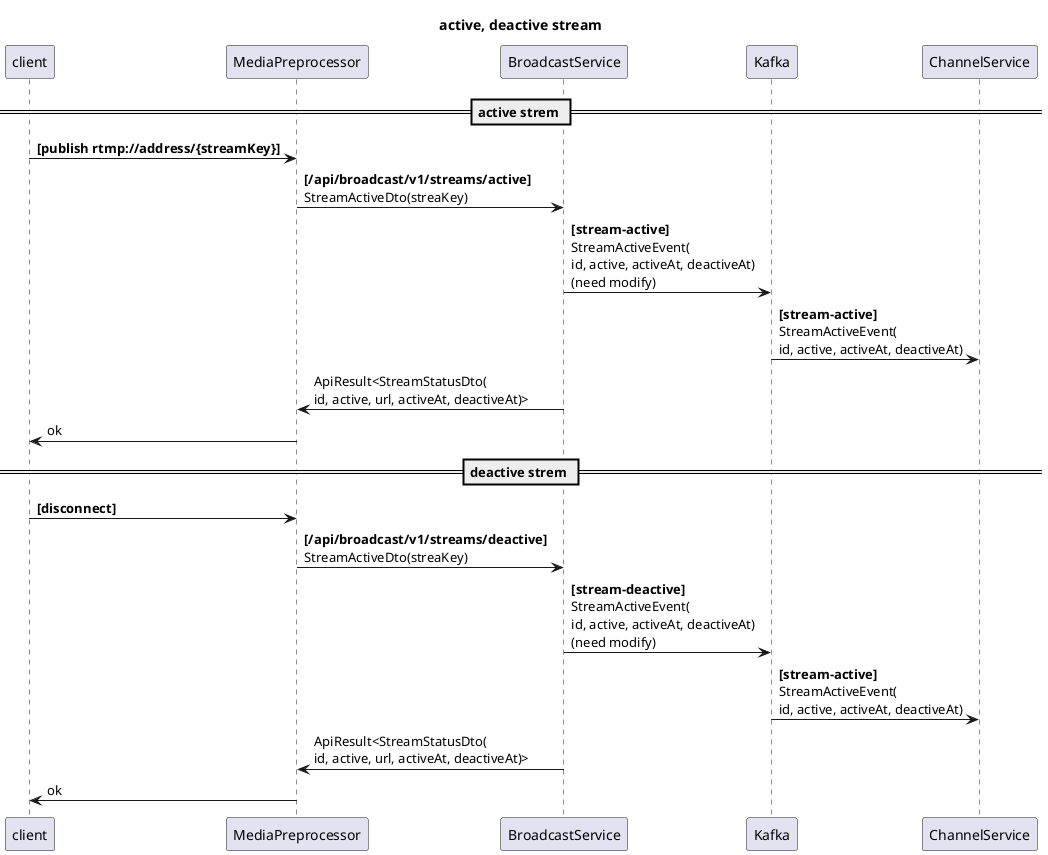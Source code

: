 @startuml "active_stream_sequence"

title "active, deactive stream"

participant client
participant MediaPreprocessor
participant BroadcastService
participant Kafka
participant ChannelService

== active strem ==

client -> MediaPreprocessor : <b>[publish rtmp://address/{streamKey}]

MediaPreprocessor -> BroadcastService : <b>[/api/broadcast/v1/streams/active]\nStreamActiveDto(streaKey)

BroadcastService -> Kafka : <b>[stream-active]\nStreamActiveEvent(\nid, active, activeAt, deactiveAt)\n(need modify)

Kafka -> ChannelService : <b>[stream-active]\nStreamActiveEvent(\nid, active, activeAt, deactiveAt)

MediaPreprocessor <- BroadcastService : ApiResult<StreamStatusDto(\nid, active, url, activeAt, deactiveAt)>

client <- MediaPreprocessor : ok

== deactive strem ==

client -> MediaPreprocessor : <b>[disconnect]

MediaPreprocessor -> BroadcastService : <b>[/api/broadcast/v1/streams/deactive]\nStreamActiveDto(streaKey)

BroadcastService -> Kafka : <b>[stream-deactive]\nStreamActiveEvent(\nid, active, activeAt, deactiveAt)\n(need modify)

Kafka -> ChannelService : <b>[stream-active]\nStreamActiveEvent(\nid, active, activeAt, deactiveAt)

MediaPreprocessor <- BroadcastService : ApiResult<StreamStatusDto(\nid, active, url, activeAt, deactiveAt)>

client <- MediaPreprocessor : ok
